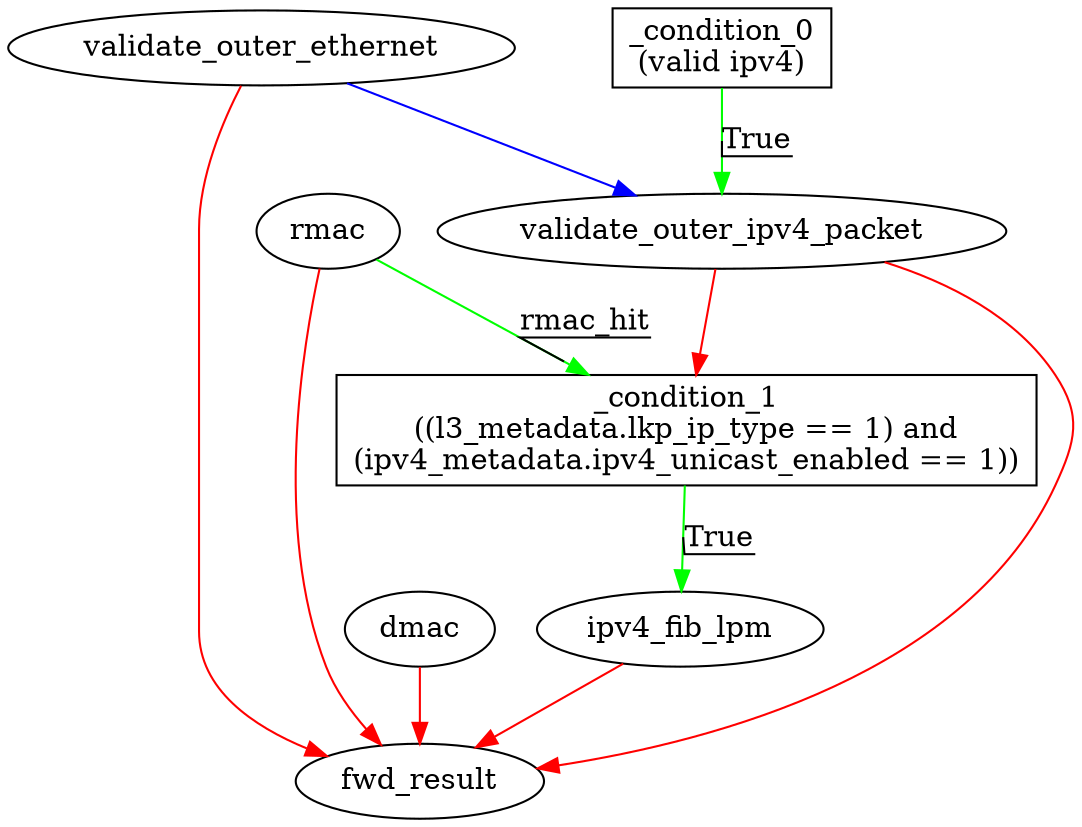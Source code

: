 digraph ingress {
_condition_0 [ shape=box label="_condition_0\n(valid ipv4)"];
_condition_1 [ shape=box label="_condition_1\n((l3_metadata.lkp_ip_type == 1) and
(ipv4_metadata.ipv4_unicast_enabled == 1))"];
dmac [ label="dmac"];
fwd_result [ label="fwd_result"];
ipv4_fib_lpm [ label="ipv4_fib_lpm"];
rmac [ label="rmac"];
validate_outer_ethernet [ label="validate_outer_ethernet"];
validate_outer_ipv4_packet [ label="validate_outer_ipv4_packet"];
_condition_0 -> validate_outer_ipv4_packet [color=green label="True" decorate=true ];
_condition_1 -> ipv4_fib_lpm [color=green label="True" decorate=true ];
dmac -> fwd_result [color=red ];
ipv4_fib_lpm -> fwd_result [color=red ];
rmac -> _condition_1 [color=green label="rmac_hit" decorate=true ];
rmac -> fwd_result [color=red ];
validate_outer_ethernet -> fwd_result [color=red ];
validate_outer_ethernet -> validate_outer_ipv4_packet [color=blue ];
validate_outer_ipv4_packet -> _condition_1 [color=red ];
validate_outer_ipv4_packet -> fwd_result [color=red ];
}
